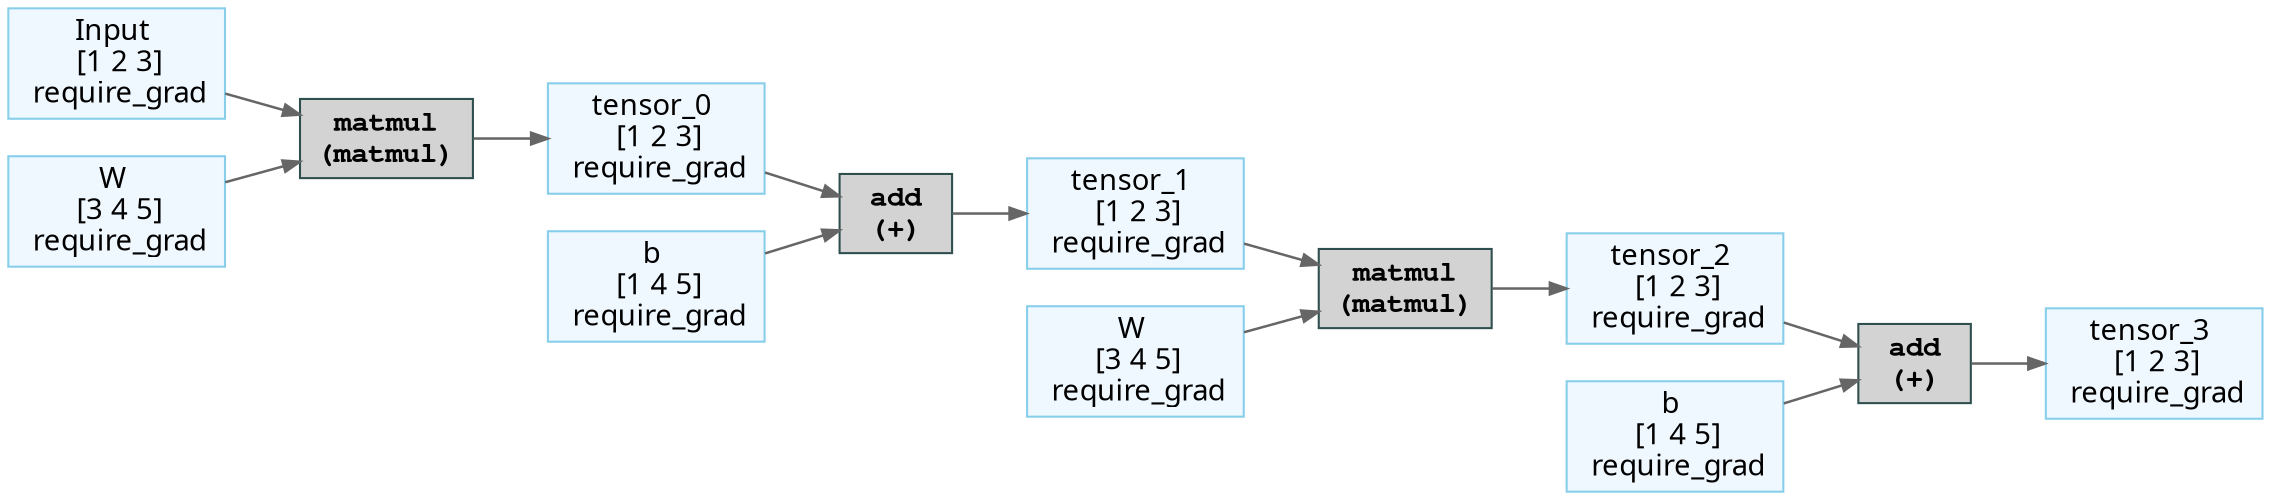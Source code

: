 digraph computational_graph {
  rankdir=LR;
  node [shape=record];
"0xc0000c2120" [label= "Input \n [1 2 3]\n require_grad",shape=box,color=skyblue,style=filled,fillcolor=aliceblue,fontname="Sans-Serif"];
"0xc0000c2180" [label= "W \n [3 4 5]\n require_grad",shape=box,color=skyblue,style=filled,fillcolor=aliceblue,fontname="Sans-Serif"];
"0xc0000c21e0" [label= "tensor_0 \n [1 2 3]\n require_grad",shape=box,color=skyblue,style=filled,fillcolor=aliceblue,fontname="Sans-Serif"];
"0xc0000c2240" [label="matmul\n(matmul)",shape=box,style=filled,fillcolor=lightgray,color=darkslategray,fontname="Courier Bold"];
"0xc0000c22a0" [label= "b \n [1 4 5]\n require_grad",shape=box,color=skyblue,style=filled,fillcolor=aliceblue,fontname="Sans-Serif"];
"0xc0000c2300" [label= "tensor_1 \n [1 2 3]\n require_grad",shape=box,color=skyblue,style=filled,fillcolor=aliceblue,fontname="Sans-Serif"];
"0xc0000c2360" [label="add\n(+)",shape=box,style=filled,fillcolor=lightgray,color=darkslategray,fontname="Courier Bold"];
"0xc0000c23c0" [label= "W \n [3 4 5]\n require_grad",shape=box,color=skyblue,style=filled,fillcolor=aliceblue,fontname="Sans-Serif"];
"0xc0000c2420" [label= "tensor_2 \n [1 2 3]\n require_grad",shape=box,color=skyblue,style=filled,fillcolor=aliceblue,fontname="Sans-Serif"];
"0xc0000c2480" [label="matmul\n(matmul)",shape=box,style=filled,fillcolor=lightgray,color=darkslategray,fontname="Courier Bold"];
"0xc0000c24e0" [label= "b \n [1 4 5]\n require_grad",shape=box,color=skyblue,style=filled,fillcolor=aliceblue,fontname="Sans-Serif"];
"0xc0000c2540" [label= "tensor_3 \n [1 2 3]\n require_grad",shape=box,color=skyblue,style=filled,fillcolor=aliceblue,fontname="Sans-Serif"];
"0xc0000c25a0" [label="add\n(+)",shape=box,style=filled,fillcolor=lightgray,color=darkslategray,fontname="Courier Bold"];
  "0xc0000c2240" -> "0xc0000c21e0"[color=gray40,penwidth=1.2,arrowsize=0.8];
  "0xc0000c2120" -> "0xc0000c2240"[color=gray40,penwidth=1.2,arrowsize=0.8];
  "0xc0000c2180" -> "0xc0000c2240"[color=gray40,penwidth=1.2,arrowsize=0.8];
  "0xc0000c2360" -> "0xc0000c2300"[color=gray40,penwidth=1.2,arrowsize=0.8];
  "0xc0000c21e0" -> "0xc0000c2360"[color=gray40,penwidth=1.2,arrowsize=0.8];
  "0xc0000c22a0" -> "0xc0000c2360"[color=gray40,penwidth=1.2,arrowsize=0.8];
  "0xc0000c2480" -> "0xc0000c2420"[color=gray40,penwidth=1.2,arrowsize=0.8];
  "0xc0000c2300" -> "0xc0000c2480"[color=gray40,penwidth=1.2,arrowsize=0.8];
  "0xc0000c23c0" -> "0xc0000c2480"[color=gray40,penwidth=1.2,arrowsize=0.8];
  "0xc0000c25a0" -> "0xc0000c2540"[color=gray40,penwidth=1.2,arrowsize=0.8];
  "0xc0000c2420" -> "0xc0000c25a0"[color=gray40,penwidth=1.2,arrowsize=0.8];
  "0xc0000c24e0" -> "0xc0000c25a0"[color=gray40,penwidth=1.2,arrowsize=0.8];
}
